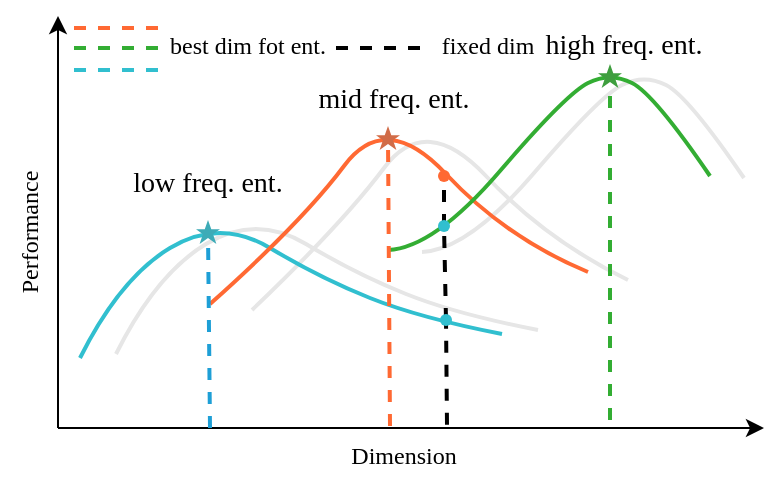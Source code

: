 <mxfile version="22.1.18" type="github">
  <diagram name="第 1 页" id="CqQnix17lk4yUb3VdyT7">
    <mxGraphModel dx="528" dy="334" grid="1" gridSize="1" guides="1" tooltips="1" connect="1" arrows="1" fold="1" page="1" pageScale="1" pageWidth="827" pageHeight="1169" background="#ffffff" math="0" shadow="0">
      <root>
        <mxCell id="0" />
        <mxCell id="1" parent="0" />
        <mxCell id="hR0jhwuUxT8upjmm4SGZ-49" value="" style="endArrow=none;html=1;rounded=0;curved=1;strokeColor=#E6E6E6;targetPerimeterSpacing=10;endSize=10;metaEdit=0;sourcePerimeterSpacing=100;strokeWidth=2;" parent="1" edge="1">
          <mxGeometry width="50" height="50" relative="1" as="geometry">
            <mxPoint x="511" y="387" as="sourcePoint" />
            <mxPoint x="672" y="350" as="targetPoint" />
            <Array as="points">
              <mxPoint x="534" y="386" />
              <mxPoint x="600" y="309" />
              <mxPoint x="622" y="298" />
              <mxPoint x="644" y="309" />
            </Array>
          </mxGeometry>
        </mxCell>
        <mxCell id="hR0jhwuUxT8upjmm4SGZ-48" value="" style="endArrow=none;html=1;rounded=0;curved=1;strokeColor=#e6e6e6;endSize=15;targetPerimeterSpacing=1;sourcePerimeterSpacing=10;startSize=15;shadow=0;arcSize=25;strokeWidth=2;" parent="1" edge="1">
          <mxGeometry width="50" height="50" relative="1" as="geometry">
            <mxPoint x="358" y="438" as="sourcePoint" />
            <mxPoint x="569" y="426" as="targetPoint" />
            <Array as="points">
              <mxPoint x="378" y="398" />
              <mxPoint x="428" y="368" />
              <mxPoint x="478" y="398" />
              <mxPoint x="528" y="418" />
            </Array>
          </mxGeometry>
        </mxCell>
        <mxCell id="hR0jhwuUxT8upjmm4SGZ-33" value="" style="endArrow=none;html=1;rounded=0;curved=1;strokeColor=#E6E6E6;targetPerimeterSpacing=1;strokeWidth=2;" parent="1" edge="1">
          <mxGeometry width="50" height="50" relative="1" as="geometry">
            <mxPoint x="426" y="416" as="sourcePoint" />
            <mxPoint x="614" y="401" as="targetPoint" />
            <Array as="points">
              <mxPoint x="471" y="373" />
              <mxPoint x="513" y="317" />
              <mxPoint x="573" y="381" />
            </Array>
          </mxGeometry>
        </mxCell>
        <mxCell id="hR0jhwuUxT8upjmm4SGZ-4" value="" style="endArrow=classic;html=1;rounded=0;" parent="1" edge="1">
          <mxGeometry width="50" height="50" relative="1" as="geometry">
            <mxPoint x="329" y="475" as="sourcePoint" />
            <mxPoint x="682" y="475" as="targetPoint" />
          </mxGeometry>
        </mxCell>
        <mxCell id="hR0jhwuUxT8upjmm4SGZ-5" value="" style="endArrow=classic;html=1;rounded=0;" parent="1" edge="1">
          <mxGeometry width="50" height="50" relative="1" as="geometry">
            <mxPoint x="329" y="475" as="sourcePoint" />
            <mxPoint x="329" y="269" as="targetPoint" />
            <Array as="points" />
          </mxGeometry>
        </mxCell>
        <mxCell id="hR0jhwuUxT8upjmm4SGZ-6" value="" style="endArrow=none;html=1;rounded=0;curved=1;strokeColor=#31BFCF;endSize=15;targetPerimeterSpacing=1;sourcePerimeterSpacing=10;startSize=15;shadow=0;arcSize=25;strokeWidth=2;" parent="1" edge="1">
          <mxGeometry width="50" height="50" relative="1" as="geometry">
            <mxPoint x="340" y="440" as="sourcePoint" />
            <mxPoint x="551" y="428" as="targetPoint" />
            <Array as="points">
              <mxPoint x="360" y="400" />
              <mxPoint x="410" y="370" />
              <mxPoint x="460" y="400" />
              <mxPoint x="510" y="420" />
            </Array>
          </mxGeometry>
        </mxCell>
        <mxCell id="hR0jhwuUxT8upjmm4SGZ-7" value="" style="endArrow=none;html=1;rounded=0;curved=1;strokeColor=#FF6933;targetPerimeterSpacing=1;strokeWidth=2;" parent="1" edge="1">
          <mxGeometry width="50" height="50" relative="1" as="geometry">
            <mxPoint x="405" y="413" as="sourcePoint" />
            <mxPoint x="594" y="397" as="targetPoint" />
            <Array as="points">
              <mxPoint x="451" y="372" />
              <mxPoint x="493" y="316" />
              <mxPoint x="553" y="380" />
            </Array>
          </mxGeometry>
        </mxCell>
        <mxCell id="hR0jhwuUxT8upjmm4SGZ-8" value="" style="endArrow=none;html=1;rounded=0;curved=1;strokeColor=#33AD33;targetPerimeterSpacing=10;endSize=10;metaEdit=0;sourcePerimeterSpacing=100;strokeWidth=2;" parent="1" edge="1">
          <mxGeometry width="50" height="50" relative="1" as="geometry">
            <mxPoint x="494" y="386" as="sourcePoint" />
            <mxPoint x="655" y="349" as="targetPoint" />
            <Array as="points">
              <mxPoint x="517" y="385" />
              <mxPoint x="583" y="308" />
              <mxPoint x="605" y="297" />
              <mxPoint x="627" y="308" />
            </Array>
          </mxGeometry>
        </mxCell>
        <mxCell id="hR0jhwuUxT8upjmm4SGZ-13" value="" style="endArrow=none;html=1;rounded=0;strokeColor=#000000;dashed=1;strokeWidth=2;exitDx=0;exitDy=0;exitPerimeter=0;" parent="1" source="hR0jhwuUxT8upjmm4SGZ-46" edge="1">
          <mxGeometry width="50" height="50" relative="1" as="geometry">
            <mxPoint x="532" y="472" as="sourcePoint" />
            <mxPoint x="522" y="348" as="targetPoint" />
          </mxGeometry>
        </mxCell>
        <mxCell id="hR0jhwuUxT8upjmm4SGZ-14" value="&lt;font style=&quot;font-size: 14px;&quot; face=&quot;Times New Roman&quot;&gt;low freq. ent.&lt;/font&gt;" style="text;strokeColor=none;align=center;fillColor=none;html=1;verticalAlign=middle;whiteSpace=wrap;rounded=0;" parent="1" vertex="1">
          <mxGeometry x="354" y="338" width="100" height="30" as="geometry" />
        </mxCell>
        <mxCell id="hR0jhwuUxT8upjmm4SGZ-15" value="&lt;font style=&quot;font-size: 14px;&quot; face=&quot;Times New Roman&quot;&gt;mid freq. ent.&lt;/font&gt;" style="text;strokeColor=none;align=center;fillColor=none;html=1;verticalAlign=middle;whiteSpace=wrap;rounded=0;" parent="1" vertex="1">
          <mxGeometry x="447" y="296" width="100" height="30" as="geometry" />
        </mxCell>
        <mxCell id="hR0jhwuUxT8upjmm4SGZ-16" value="&lt;font style=&quot;font-size: 14px;&quot; face=&quot;Times New Roman&quot;&gt;high freq. ent.&lt;/font&gt;" style="text;strokeColor=none;align=center;fillColor=none;html=1;verticalAlign=middle;whiteSpace=wrap;rounded=0;" parent="1" vertex="1">
          <mxGeometry x="562" y="269" width="100" height="30" as="geometry" />
        </mxCell>
        <mxCell id="hR0jhwuUxT8upjmm4SGZ-17" value="" style="endArrow=none;html=1;rounded=0;strokeColor=#FF6933;dashed=1;strokeWidth=2;" parent="1" edge="1">
          <mxGeometry width="50" height="50" relative="1" as="geometry">
            <mxPoint x="379" y="275" as="sourcePoint" />
            <mxPoint x="332" y="275" as="targetPoint" />
          </mxGeometry>
        </mxCell>
        <mxCell id="hR0jhwuUxT8upjmm4SGZ-18" value="" style="endArrow=none;html=1;rounded=0;strokeColor=#33AD33;dashed=1;strokeWidth=2;" parent="1" edge="1">
          <mxGeometry width="50" height="50" relative="1" as="geometry">
            <mxPoint x="379" y="285" as="sourcePoint" />
            <mxPoint x="332" y="285" as="targetPoint" />
          </mxGeometry>
        </mxCell>
        <mxCell id="hR0jhwuUxT8upjmm4SGZ-19" value="" style="endArrow=none;html=1;rounded=0;strokeColor=#31BFCF;dashed=1;strokeWidth=2;" parent="1" edge="1">
          <mxGeometry width="50" height="50" relative="1" as="geometry">
            <mxPoint x="379" y="296" as="sourcePoint" />
            <mxPoint x="332" y="296" as="targetPoint" />
          </mxGeometry>
        </mxCell>
        <mxCell id="hR0jhwuUxT8upjmm4SGZ-20" value="&lt;font face=&quot;Times New Roman&quot;&gt;best dim fot ent.&lt;/font&gt;" style="text;strokeColor=none;align=center;fillColor=none;html=1;verticalAlign=middle;whiteSpace=wrap;rounded=0;" parent="1" vertex="1">
          <mxGeometry x="374" y="269" width="100" height="30" as="geometry" />
        </mxCell>
        <mxCell id="hR0jhwuUxT8upjmm4SGZ-21" value="" style="endArrow=none;html=1;rounded=0;strokeColor=#FFFFFF;dashed=1;strokeWidth=2;" parent="1" edge="1">
          <mxGeometry width="50" height="50" relative="1" as="geometry">
            <mxPoint x="519" y="285" as="sourcePoint" />
            <mxPoint x="472" y="285" as="targetPoint" />
          </mxGeometry>
        </mxCell>
        <mxCell id="hR0jhwuUxT8upjmm4SGZ-22" value="&lt;font face=&quot;Times New Roman&quot;&gt;fixed dim&lt;/font&gt;" style="text;strokeColor=none;align=center;fillColor=none;html=1;verticalAlign=middle;whiteSpace=wrap;rounded=0;" parent="1" vertex="1">
          <mxGeometry x="494" y="269" width="100" height="30" as="geometry" />
        </mxCell>
        <mxCell id="hR0jhwuUxT8upjmm4SGZ-24" value="" style="endArrow=none;html=1;rounded=0;strokeColor=#000000;dashed=1;strokeWidth=2;" parent="1" edge="1">
          <mxGeometry width="50" height="50" relative="1" as="geometry">
            <mxPoint x="468" y="285" as="sourcePoint" />
            <mxPoint x="513" y="285" as="targetPoint" />
          </mxGeometry>
        </mxCell>
        <mxCell id="hR0jhwuUxT8upjmm4SGZ-34" value="&lt;font face=&quot;Times New Roman&quot;&gt;Performance&lt;/font&gt;" style="text;strokeColor=none;align=center;fillColor=none;html=1;verticalAlign=middle;whiteSpace=wrap;rounded=0;rotation=-90;" parent="1" vertex="1">
          <mxGeometry x="265" y="362" width="100" height="30" as="geometry" />
        </mxCell>
        <mxCell id="hR0jhwuUxT8upjmm4SGZ-43" value="" style="endArrow=none;html=1;rounded=0;strokeColor=#000000;dashed=1;strokeWidth=2;exitX=0.715;exitY=-0.022;exitDx=0;exitDy=0;exitPerimeter=0;" parent="1" source="hR0jhwuUxT8upjmm4SGZ-37" target="hR0jhwuUxT8upjmm4SGZ-30" edge="1">
          <mxGeometry width="50" height="50" relative="1" as="geometry">
            <mxPoint x="524" y="473" as="sourcePoint" />
            <mxPoint x="522" y="348" as="targetPoint" />
          </mxGeometry>
        </mxCell>
        <mxCell id="hR0jhwuUxT8upjmm4SGZ-37" value="&lt;font face=&quot;Times New Roman&quot;&gt;Dimension&lt;/font&gt;" style="text;strokeColor=none;align=center;fillColor=none;html=1;verticalAlign=middle;whiteSpace=wrap;rounded=0;" parent="1" vertex="1">
          <mxGeometry x="452" y="474" width="100" height="30" as="geometry" />
        </mxCell>
        <mxCell id="hR0jhwuUxT8upjmm4SGZ-45" value="" style="endArrow=none;html=1;rounded=0;strokeColor=#000000;dashed=1;strokeWidth=2;exitDx=0;exitDy=0;exitPerimeter=0;" parent="1" source="hR0jhwuUxT8upjmm4SGZ-30" target="hR0jhwuUxT8upjmm4SGZ-44" edge="1">
          <mxGeometry width="50" height="50" relative="1" as="geometry">
            <mxPoint x="523" y="421" as="sourcePoint" />
            <mxPoint x="522" y="348" as="targetPoint" />
          </mxGeometry>
        </mxCell>
        <mxCell id="hR0jhwuUxT8upjmm4SGZ-30" value="" style="shape=waypoint;fillStyle=solid;size=6;pointerEvents=1;points=[];fillColor=none;resizable=0;rotatable=0;perimeter=centerPerimeter;snapToPoint=1;strokeColor=#31BFCF;" parent="1" vertex="1">
          <mxGeometry x="513" y="411" width="20" height="20" as="geometry" />
        </mxCell>
        <mxCell id="hR0jhwuUxT8upjmm4SGZ-47" value="" style="endArrow=none;html=1;rounded=0;strokeColor=#000000;dashed=1;strokeWidth=2;exitDx=0;exitDy=0;exitPerimeter=0;" parent="1" source="hR0jhwuUxT8upjmm4SGZ-44" target="hR0jhwuUxT8upjmm4SGZ-46" edge="1">
          <mxGeometry width="50" height="50" relative="1" as="geometry">
            <mxPoint x="522" y="374" as="sourcePoint" />
            <mxPoint x="522" y="348" as="targetPoint" />
          </mxGeometry>
        </mxCell>
        <mxCell id="hR0jhwuUxT8upjmm4SGZ-44" value="" style="shape=waypoint;fillStyle=solid;size=6;pointerEvents=1;points=[];fillColor=none;resizable=0;rotatable=0;perimeter=centerPerimeter;snapToPoint=1;strokeColor=#31BFCF;" parent="1" vertex="1">
          <mxGeometry x="512" y="364" width="20" height="20" as="geometry" />
        </mxCell>
        <mxCell id="hR0jhwuUxT8upjmm4SGZ-46" value="" style="shape=waypoint;fillStyle=solid;size=6;pointerEvents=1;points=[];fillColor=none;resizable=0;rotatable=0;perimeter=centerPerimeter;snapToPoint=1;strokeColor=#FF6933;" parent="1" vertex="1">
          <mxGeometry x="512" y="339" width="20" height="20" as="geometry" />
        </mxCell>
        <mxCell id="Wz7KVD4sVLC2fbjRToNX-6" value="" style="endArrow=none;html=1;rounded=0;strokeColor=#FF6933;dashed=1;strokeWidth=2;" edge="1" parent="1">
          <mxGeometry width="50" height="50" relative="1" as="geometry">
            <mxPoint x="494" y="330" as="sourcePoint" />
            <mxPoint x="494" y="331" as="targetPoint" />
          </mxGeometry>
        </mxCell>
        <mxCell id="Wz7KVD4sVLC2fbjRToNX-13" value="" style="endArrow=none;html=1;rounded=0;strokeColor=#FF6933;dashed=1;strokeWidth=2;" edge="1" parent="1" target="Wz7KVD4sVLC2fbjRToNX-5">
          <mxGeometry width="50" height="50" relative="1" as="geometry">
            <mxPoint x="495" y="474" as="sourcePoint" />
            <mxPoint x="494" y="331" as="targetPoint" />
          </mxGeometry>
        </mxCell>
        <mxCell id="Wz7KVD4sVLC2fbjRToNX-5" value="" style="html=1;verticalLabelPosition=bottom;labelBackgroundColor=#ffffff;verticalAlign=top;shadow=0;dashed=0;strokeWidth=2;shape=mxgraph.ios7.misc.star;fillColor=#d16c48;strokeColor=none;sketch=0;" vertex="1" parent="1">
          <mxGeometry x="488" y="324" width="12" height="12" as="geometry" />
        </mxCell>
        <mxCell id="Wz7KVD4sVLC2fbjRToNX-16" value="" style="endArrow=none;html=1;rounded=0;strokeColor=#1E9FD6;dashed=1;strokeWidth=2;" edge="1" parent="1" target="Wz7KVD4sVLC2fbjRToNX-15">
          <mxGeometry width="50" height="50" relative="1" as="geometry">
            <mxPoint x="405" y="475" as="sourcePoint" />
            <mxPoint x="405" y="377" as="targetPoint" />
          </mxGeometry>
        </mxCell>
        <mxCell id="Wz7KVD4sVLC2fbjRToNX-15" value="" style="html=1;verticalLabelPosition=bottom;labelBackgroundColor=#ffffff;verticalAlign=top;shadow=0;dashed=0;strokeWidth=2;shape=mxgraph.ios7.misc.star;fillColor=#3dabb7;strokeColor=none;sketch=0;" vertex="1" parent="1">
          <mxGeometry x="398" y="371" width="12" height="12" as="geometry" />
        </mxCell>
        <mxCell id="Wz7KVD4sVLC2fbjRToNX-18" value="" style="endArrow=none;html=1;rounded=0;strokeColor=#33AD33;dashed=1;strokeWidth=2;" edge="1" parent="1" target="Wz7KVD4sVLC2fbjRToNX-17">
          <mxGeometry width="50" height="50" relative="1" as="geometry">
            <mxPoint x="605" y="471" as="sourcePoint" />
            <mxPoint x="605" y="299" as="targetPoint" />
          </mxGeometry>
        </mxCell>
        <mxCell id="Wz7KVD4sVLC2fbjRToNX-17" value="" style="html=1;verticalLabelPosition=bottom;labelBackgroundColor=#ffffff;verticalAlign=top;shadow=0;dashed=0;strokeWidth=2;shape=mxgraph.ios7.misc.star;fillColor=#3e9e3e;strokeColor=none;sketch=0;" vertex="1" parent="1">
          <mxGeometry x="599" y="293" width="12" height="12" as="geometry" />
        </mxCell>
      </root>
    </mxGraphModel>
  </diagram>
</mxfile>
